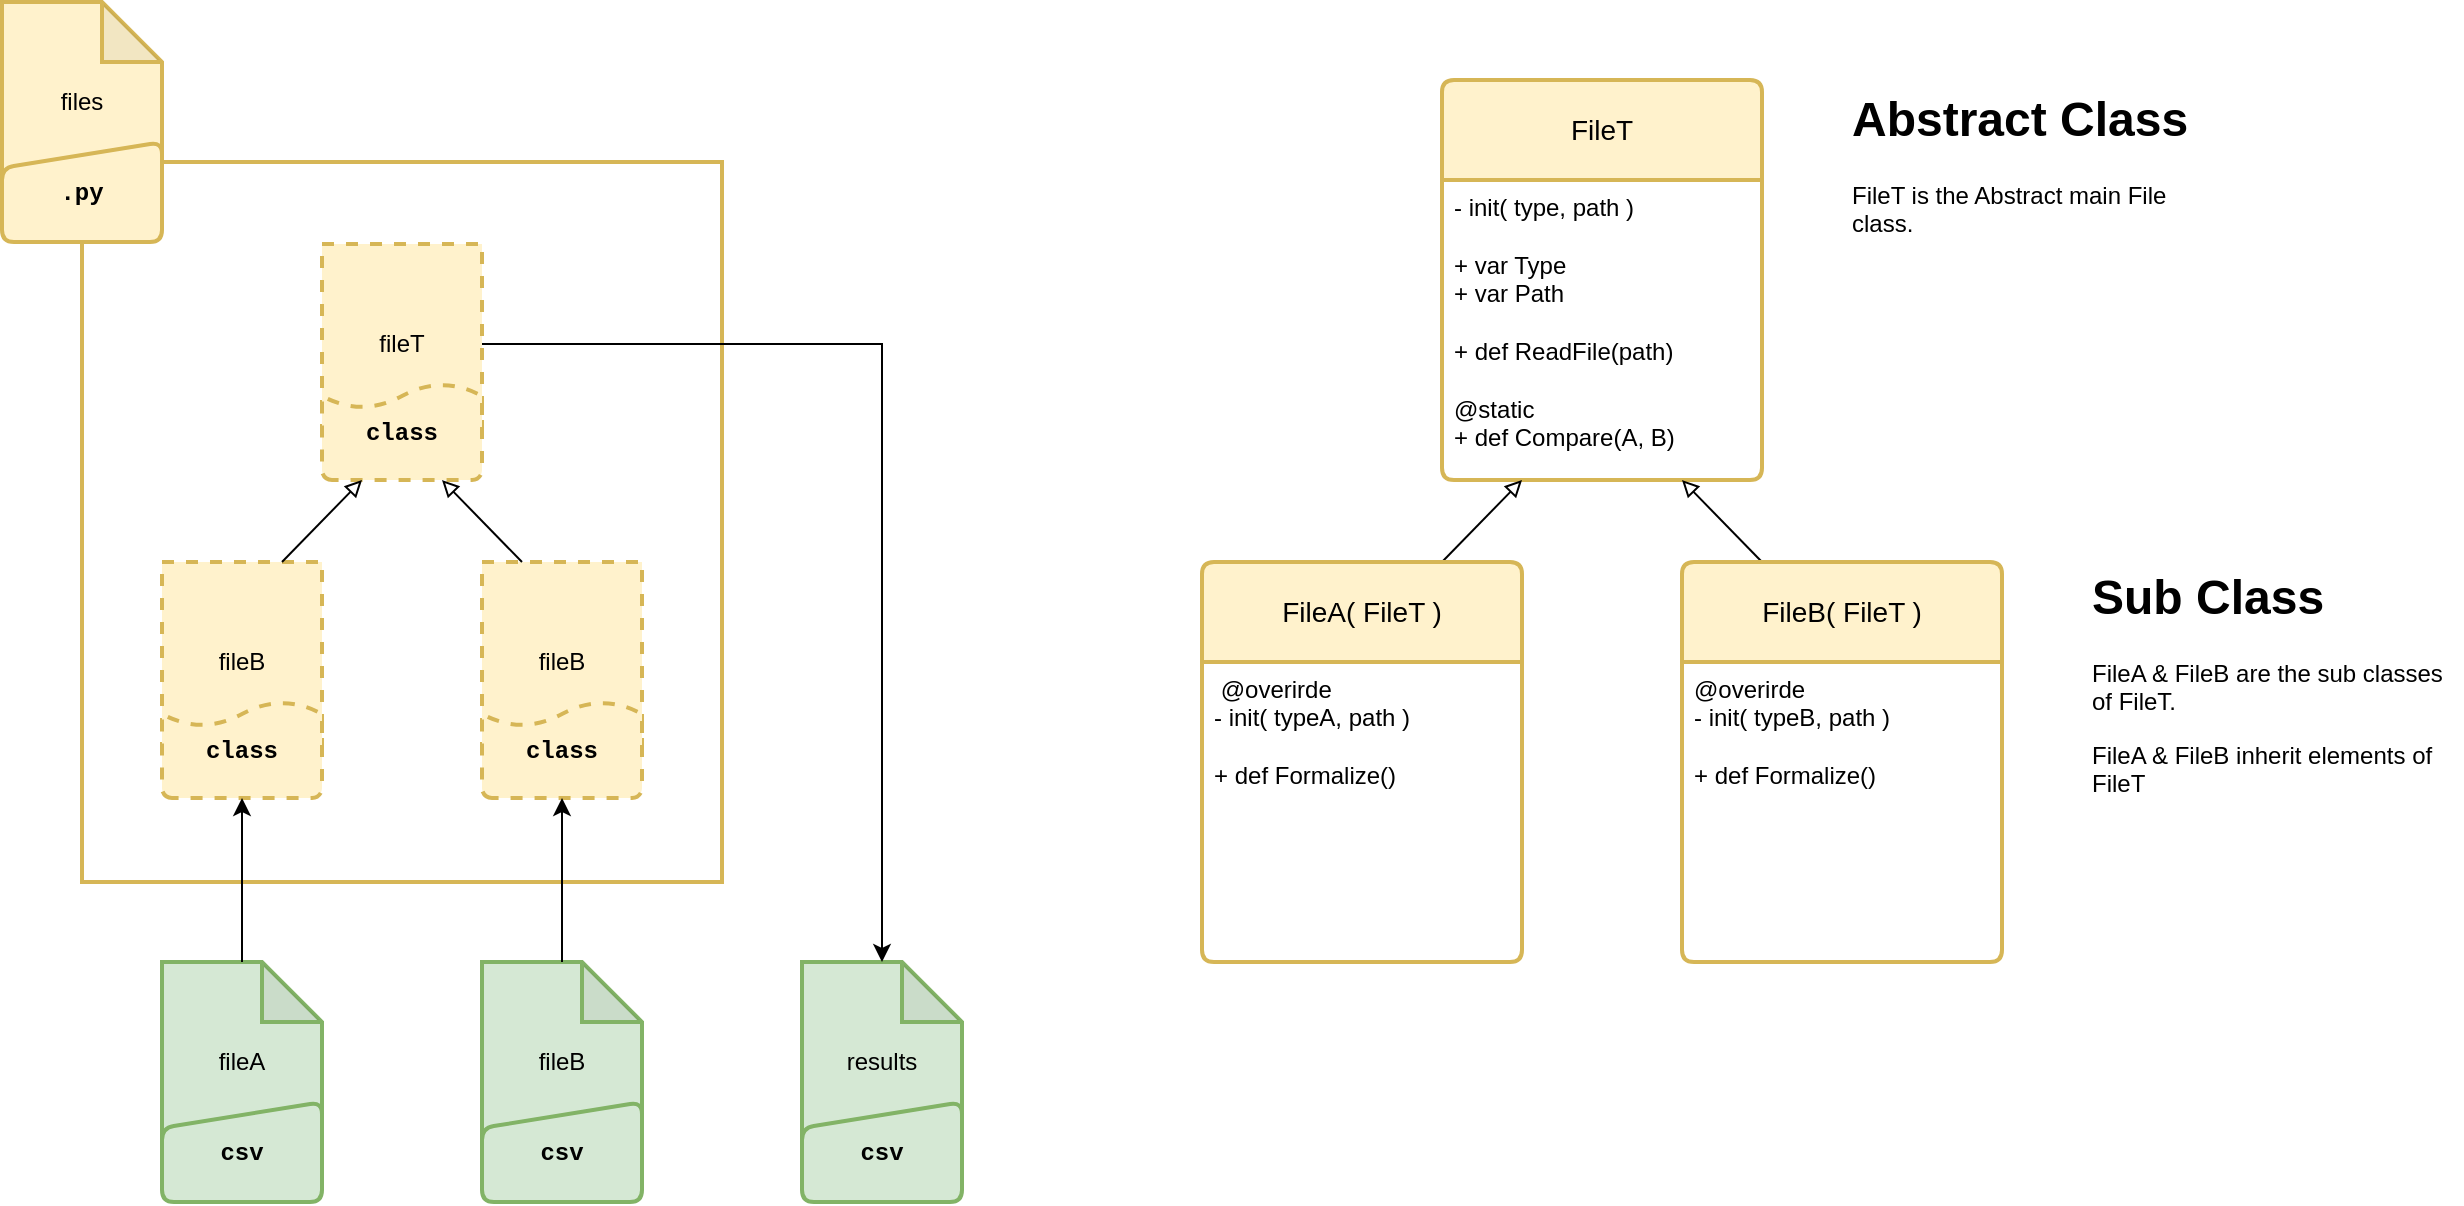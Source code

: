 <mxfile version="22.1.1" type="device">
  <diagram name="Page-1" id="Ryg1_IS8xAYSvMw1XhSv">
    <mxGraphModel dx="966" dy="978" grid="1" gridSize="10" guides="1" tooltips="1" connect="1" arrows="1" fold="1" page="1" pageScale="1" pageWidth="827" pageHeight="1169" math="0" shadow="0">
      <root>
        <mxCell id="0" />
        <mxCell id="1" parent="0" />
        <mxCell id="5x4T8rexubpZx18Tq6US-67" value="" style="rounded=0;whiteSpace=wrap;html=1;fillColor=none;strokeWidth=2;strokeColor=#d6b656;" vertex="1" parent="1">
          <mxGeometry x="960" y="480" width="320" height="360" as="geometry" />
        </mxCell>
        <mxCell id="5x4T8rexubpZx18Tq6US-16" value="fileB" style="rounded=0;whiteSpace=wrap;html=1;strokeWidth=2;fillColor=#fff2cc;strokeColor=#d6b656;dashed=1;" vertex="1" parent="1">
          <mxGeometry x="1000" y="680" width="80" height="100" as="geometry" />
        </mxCell>
        <mxCell id="5x4T8rexubpZx18Tq6US-17" value="" style="group;strokeWidth=2;" vertex="1" connectable="0" parent="1">
          <mxGeometry x="920" y="400" width="80" height="120" as="geometry" />
        </mxCell>
        <mxCell id="5x4T8rexubpZx18Tq6US-18" value="files" style="shape=note;whiteSpace=wrap;html=1;backgroundOutline=1;darkOpacity=0.05;strokeWidth=2;fillColor=#fff2cc;strokeColor=#d6b656;" vertex="1" parent="5x4T8rexubpZx18Tq6US-17">
          <mxGeometry width="80" height="100" as="geometry" />
        </mxCell>
        <mxCell id="5x4T8rexubpZx18Tq6US-19" value="&lt;font face=&quot;Courier New&quot;&gt;&lt;b&gt;.py&lt;/b&gt;&lt;/font&gt;" style="html=1;strokeWidth=2;shape=manualInput;whiteSpace=wrap;rounded=1;size=13;arcSize=12;fillColor=#fff2cc;strokeColor=#d6b656;" vertex="1" parent="5x4T8rexubpZx18Tq6US-17">
          <mxGeometry y="70" width="80" height="50" as="geometry" />
        </mxCell>
        <mxCell id="5x4T8rexubpZx18Tq6US-40" value="" style="group;strokeWidth=2;" vertex="1" connectable="0" parent="1">
          <mxGeometry x="1000" y="880" width="80" height="120" as="geometry" />
        </mxCell>
        <mxCell id="5x4T8rexubpZx18Tq6US-41" value="fileA" style="shape=note;whiteSpace=wrap;html=1;backgroundOutline=1;darkOpacity=0.05;strokeWidth=2;fillColor=#d5e8d4;strokeColor=#82b366;" vertex="1" parent="5x4T8rexubpZx18Tq6US-40">
          <mxGeometry width="80" height="100" as="geometry" />
        </mxCell>
        <mxCell id="5x4T8rexubpZx18Tq6US-42" value="&lt;font face=&quot;Courier New&quot;&gt;&lt;b&gt;csv&lt;/b&gt;&lt;/font&gt;" style="html=1;strokeWidth=2;shape=manualInput;whiteSpace=wrap;rounded=1;size=13;arcSize=12;fillColor=#d5e8d4;strokeColor=#82b366;" vertex="1" parent="5x4T8rexubpZx18Tq6US-40">
          <mxGeometry y="70" width="80" height="50" as="geometry" />
        </mxCell>
        <mxCell id="5x4T8rexubpZx18Tq6US-43" value="" style="group;strokeWidth=2;" vertex="1" connectable="0" parent="1">
          <mxGeometry x="1160" y="880" width="80" height="120" as="geometry" />
        </mxCell>
        <mxCell id="5x4T8rexubpZx18Tq6US-44" value="fileB" style="shape=note;whiteSpace=wrap;html=1;backgroundOutline=1;darkOpacity=0.05;strokeWidth=2;fillColor=#d5e8d4;strokeColor=#82b366;" vertex="1" parent="5x4T8rexubpZx18Tq6US-43">
          <mxGeometry width="80" height="100" as="geometry" />
        </mxCell>
        <mxCell id="5x4T8rexubpZx18Tq6US-45" value="&lt;font face=&quot;Courier New&quot;&gt;&lt;b&gt;csv&lt;/b&gt;&lt;/font&gt;" style="html=1;strokeWidth=2;shape=manualInput;whiteSpace=wrap;rounded=1;size=13;arcSize=12;fillColor=#d5e8d4;strokeColor=#82b366;" vertex="1" parent="5x4T8rexubpZx18Tq6US-43">
          <mxGeometry y="70" width="80" height="50" as="geometry" />
        </mxCell>
        <mxCell id="5x4T8rexubpZx18Tq6US-50" value="" style="group;strokeWidth=2;" vertex="1" connectable="0" parent="1">
          <mxGeometry x="1320" y="880" width="80" height="120" as="geometry" />
        </mxCell>
        <mxCell id="5x4T8rexubpZx18Tq6US-51" value="results" style="shape=note;whiteSpace=wrap;html=1;backgroundOutline=1;darkOpacity=0.05;strokeWidth=2;fillColor=#d5e8d4;strokeColor=#82b366;" vertex="1" parent="5x4T8rexubpZx18Tq6US-50">
          <mxGeometry width="80" height="100" as="geometry" />
        </mxCell>
        <mxCell id="5x4T8rexubpZx18Tq6US-52" value="&lt;font face=&quot;Courier New&quot;&gt;&lt;b&gt;csv&lt;/b&gt;&lt;/font&gt;" style="html=1;strokeWidth=2;shape=manualInput;whiteSpace=wrap;rounded=1;size=13;arcSize=12;fillColor=#d5e8d4;strokeColor=#82b366;" vertex="1" parent="5x4T8rexubpZx18Tq6US-50">
          <mxGeometry y="70" width="80" height="50" as="geometry" />
        </mxCell>
        <mxCell id="5x4T8rexubpZx18Tq6US-54" value="" style="group" vertex="1" connectable="0" parent="1">
          <mxGeometry x="1160" y="680" width="80" height="118" as="geometry" />
        </mxCell>
        <mxCell id="5x4T8rexubpZx18Tq6US-55" value="fileB" style="rounded=0;whiteSpace=wrap;html=1;strokeWidth=2;fillColor=#fff2cc;strokeColor=#d6b656;dashed=1;" vertex="1" parent="5x4T8rexubpZx18Tq6US-54">
          <mxGeometry width="80" height="100" as="geometry" />
        </mxCell>
        <mxCell id="5x4T8rexubpZx18Tq6US-56" value="" style="strokeWidth=2;html=1;shape=mxgraph.flowchart.document2;whiteSpace=wrap;size=0.25;strokeColor=#d6b656;align=center;verticalAlign=middle;fontFamily=Helvetica;fontSize=12;fontColor=default;fillColor=#fff2cc;rotation=-180;dashed=1;" vertex="1" parent="5x4T8rexubpZx18Tq6US-54">
          <mxGeometry y="70" width="80" height="48" as="geometry" />
        </mxCell>
        <mxCell id="5x4T8rexubpZx18Tq6US-57" value="&lt;font face=&quot;Courier New&quot;&gt;&lt;b&gt;class&lt;/b&gt;&lt;/font&gt;" style="text;html=1;strokeColor=none;fillColor=none;align=center;verticalAlign=middle;whiteSpace=wrap;rounded=0;fontSize=12;fontFamily=Helvetica;fontColor=default;" vertex="1" parent="5x4T8rexubpZx18Tq6US-54">
          <mxGeometry x="10" y="79" width="60" height="30" as="geometry" />
        </mxCell>
        <mxCell id="5x4T8rexubpZx18Tq6US-58" value="" style="strokeWidth=2;html=1;shape=mxgraph.flowchart.document2;whiteSpace=wrap;size=0.25;strokeColor=#d6b656;align=center;verticalAlign=middle;fontFamily=Helvetica;fontSize=12;fontColor=default;fillColor=#fff2cc;rotation=-180;dashed=1;" vertex="1" parent="1">
          <mxGeometry x="1000" y="750" width="80" height="48" as="geometry" />
        </mxCell>
        <mxCell id="5x4T8rexubpZx18Tq6US-59" value="&lt;font face=&quot;Courier New&quot;&gt;&lt;b&gt;class&lt;/b&gt;&lt;/font&gt;" style="text;html=1;strokeColor=none;fillColor=none;align=center;verticalAlign=middle;whiteSpace=wrap;rounded=0;fontSize=12;fontFamily=Helvetica;fontColor=default;" vertex="1" parent="1">
          <mxGeometry x="1010" y="759" width="60" height="30" as="geometry" />
        </mxCell>
        <mxCell id="5x4T8rexubpZx18Tq6US-64" value="fileT" style="rounded=0;whiteSpace=wrap;html=1;strokeWidth=2;fillColor=#fff2cc;strokeColor=#d6b656;dashed=1;" vertex="1" parent="1">
          <mxGeometry x="1080" y="521" width="80" height="100" as="geometry" />
        </mxCell>
        <mxCell id="5x4T8rexubpZx18Tq6US-65" value="" style="strokeWidth=2;html=1;shape=mxgraph.flowchart.document2;whiteSpace=wrap;size=0.25;strokeColor=#d6b656;align=center;verticalAlign=middle;fontFamily=Helvetica;fontSize=12;fontColor=default;fillColor=#fff2cc;rotation=-180;dashed=1;" vertex="1" parent="1">
          <mxGeometry x="1080" y="591" width="80" height="48" as="geometry" />
        </mxCell>
        <mxCell id="5x4T8rexubpZx18Tq6US-66" value="&lt;font face=&quot;Courier New&quot;&gt;&lt;b&gt;class&lt;/b&gt;&lt;/font&gt;" style="text;html=1;strokeColor=none;fillColor=none;align=center;verticalAlign=middle;whiteSpace=wrap;rounded=0;fontSize=12;fontFamily=Helvetica;fontColor=default;" vertex="1" parent="1">
          <mxGeometry x="1090" y="600" width="60" height="30" as="geometry" />
        </mxCell>
        <mxCell id="5x4T8rexubpZx18Tq6US-78" value="FileT" style="swimlane;childLayout=stackLayout;horizontal=1;startSize=50;horizontalStack=0;rounded=1;fontSize=14;fontStyle=0;strokeWidth=2;resizeParent=0;resizeLast=1;shadow=0;dashed=0;align=center;arcSize=4;whiteSpace=wrap;html=1;fillColor=#fff2cc;strokeColor=#d6b656;" vertex="1" parent="1">
          <mxGeometry x="1640" y="439" width="160" height="200" as="geometry" />
        </mxCell>
        <mxCell id="5x4T8rexubpZx18Tq6US-79" value="&lt;div&gt;- init( type, path )&lt;br&gt;&lt;/div&gt;&lt;div&gt;&lt;br&gt;&lt;/div&gt;&lt;div&gt;+ var Type&lt;/div&gt;&lt;div&gt;+ var Path&lt;/div&gt;&lt;div&gt;&lt;br&gt;&lt;/div&gt;&lt;div&gt;+ def ReadFile(path)&lt;/div&gt;&lt;div&gt;&lt;br&gt;&lt;/div&gt;&lt;div&gt;@static&lt;/div&gt;&lt;div&gt;+ def Compare(A, B)&lt;/div&gt;" style="align=left;strokeColor=none;fillColor=none;spacingLeft=4;fontSize=12;verticalAlign=top;resizable=0;rotatable=0;part=1;html=1;" vertex="1" parent="5x4T8rexubpZx18Tq6US-78">
          <mxGeometry y="50" width="160" height="150" as="geometry" />
        </mxCell>
        <mxCell id="5x4T8rexubpZx18Tq6US-95" style="rounded=0;orthogonalLoop=1;jettySize=auto;html=1;exitX=0.75;exitY=0;exitDx=0;exitDy=0;entryX=0.25;entryY=1;entryDx=0;entryDy=0;endArrow=block;endFill=0;" edge="1" parent="1" source="5x4T8rexubpZx18Tq6US-80" target="5x4T8rexubpZx18Tq6US-79">
          <mxGeometry relative="1" as="geometry" />
        </mxCell>
        <mxCell id="5x4T8rexubpZx18Tq6US-80" value="FileA( FileT )" style="swimlane;childLayout=stackLayout;horizontal=1;startSize=50;horizontalStack=0;rounded=1;fontSize=14;fontStyle=0;strokeWidth=2;resizeParent=0;resizeLast=1;shadow=0;dashed=0;align=center;arcSize=4;whiteSpace=wrap;html=1;fillColor=#fff2cc;strokeColor=#d6b656;" vertex="1" parent="1">
          <mxGeometry x="1520" y="680" width="160" height="200" as="geometry" />
        </mxCell>
        <mxCell id="5x4T8rexubpZx18Tq6US-81" value="&lt;div&gt;&amp;nbsp;@overirde&lt;br&gt;&lt;/div&gt;&lt;div&gt;- init( typeA, path )&lt;br&gt;&lt;/div&gt;&lt;div&gt;&lt;br&gt;&lt;/div&gt;&lt;div&gt;+ def Formalize()&lt;/div&gt;" style="align=left;strokeColor=none;fillColor=none;spacingLeft=4;fontSize=12;verticalAlign=top;resizable=0;rotatable=0;part=1;html=1;" vertex="1" parent="5x4T8rexubpZx18Tq6US-80">
          <mxGeometry y="50" width="160" height="150" as="geometry" />
        </mxCell>
        <mxCell id="5x4T8rexubpZx18Tq6US-96" style="rounded=0;orthogonalLoop=1;jettySize=auto;html=1;exitX=0.25;exitY=0;exitDx=0;exitDy=0;entryX=0.75;entryY=1;entryDx=0;entryDy=0;endArrow=block;endFill=0;" edge="1" parent="1" source="5x4T8rexubpZx18Tq6US-82" target="5x4T8rexubpZx18Tq6US-79">
          <mxGeometry relative="1" as="geometry" />
        </mxCell>
        <mxCell id="5x4T8rexubpZx18Tq6US-82" value="FileB( FileT )" style="swimlane;childLayout=stackLayout;horizontal=1;startSize=50;horizontalStack=0;rounded=1;fontSize=14;fontStyle=0;strokeWidth=2;resizeParent=0;resizeLast=1;shadow=0;dashed=0;align=center;arcSize=4;whiteSpace=wrap;html=1;fillColor=#fff2cc;strokeColor=#d6b656;" vertex="1" parent="1">
          <mxGeometry x="1760" y="680" width="160" height="200" as="geometry" />
        </mxCell>
        <mxCell id="5x4T8rexubpZx18Tq6US-83" value="@overirde&lt;br&gt;- init( typeB, path )&lt;br&gt;&lt;div&gt;&lt;br&gt;&lt;/div&gt;&lt;div&gt;+ def Formalize()&lt;/div&gt;" style="align=left;strokeColor=none;fillColor=none;spacingLeft=4;fontSize=12;verticalAlign=top;resizable=0;rotatable=0;part=1;html=1;" vertex="1" parent="5x4T8rexubpZx18Tq6US-82">
          <mxGeometry y="50" width="160" height="150" as="geometry" />
        </mxCell>
        <mxCell id="5x4T8rexubpZx18Tq6US-89" style="edgeStyle=orthogonalEdgeStyle;rounded=0;orthogonalLoop=1;jettySize=auto;html=1;entryX=0.5;entryY=0;entryDx=0;entryDy=0;entryPerimeter=0;startArrow=classic;startFill=1;endArrow=none;endFill=0;" edge="1" parent="1" source="5x4T8rexubpZx18Tq6US-58" target="5x4T8rexubpZx18Tq6US-41">
          <mxGeometry relative="1" as="geometry" />
        </mxCell>
        <mxCell id="5x4T8rexubpZx18Tq6US-91" style="edgeStyle=orthogonalEdgeStyle;rounded=0;orthogonalLoop=1;jettySize=auto;html=1;exitX=0.5;exitY=0;exitDx=0;exitDy=0;exitPerimeter=0;entryX=0.5;entryY=0;entryDx=0;entryDy=0;entryPerimeter=0;startArrow=classic;startFill=1;endArrow=none;endFill=0;" edge="1" parent="1" source="5x4T8rexubpZx18Tq6US-56" target="5x4T8rexubpZx18Tq6US-44">
          <mxGeometry relative="1" as="geometry" />
        </mxCell>
        <mxCell id="5x4T8rexubpZx18Tq6US-92" style="edgeStyle=orthogonalEdgeStyle;rounded=0;orthogonalLoop=1;jettySize=auto;html=1;entryX=0.5;entryY=0;entryDx=0;entryDy=0;entryPerimeter=0;" edge="1" parent="1" source="5x4T8rexubpZx18Tq6US-64" target="5x4T8rexubpZx18Tq6US-51">
          <mxGeometry relative="1" as="geometry" />
        </mxCell>
        <mxCell id="5x4T8rexubpZx18Tq6US-93" style="rounded=0;orthogonalLoop=1;jettySize=auto;html=1;exitX=0.75;exitY=0;exitDx=0;exitDy=0;entryX=0.75;entryY=0;entryDx=0;entryDy=0;entryPerimeter=0;endArrow=block;endFill=0;" edge="1" parent="1" source="5x4T8rexubpZx18Tq6US-16" target="5x4T8rexubpZx18Tq6US-65">
          <mxGeometry relative="1" as="geometry" />
        </mxCell>
        <mxCell id="5x4T8rexubpZx18Tq6US-94" style="rounded=0;orthogonalLoop=1;jettySize=auto;html=1;exitX=0.25;exitY=0;exitDx=0;exitDy=0;entryX=0.25;entryY=0;entryDx=0;entryDy=0;entryPerimeter=0;endArrow=block;endFill=0;" edge="1" parent="1" source="5x4T8rexubpZx18Tq6US-55" target="5x4T8rexubpZx18Tq6US-65">
          <mxGeometry relative="1" as="geometry" />
        </mxCell>
        <mxCell id="5x4T8rexubpZx18Tq6US-97" value="&lt;h1&gt;Abstract Class&lt;br&gt;&lt;/h1&gt;&lt;p&gt;FileT is the Abstract main File class.&lt;br&gt;&lt;/p&gt;" style="text;html=1;strokeColor=none;fillColor=none;spacing=5;spacingTop=-20;whiteSpace=wrap;overflow=hidden;rounded=0;" vertex="1" parent="1">
          <mxGeometry x="1840" y="439" width="190" height="120" as="geometry" />
        </mxCell>
        <mxCell id="5x4T8rexubpZx18Tq6US-98" value="&lt;h1&gt;Sub Class&lt;br&gt;&lt;/h1&gt;&lt;p&gt;FileA &amp;amp; FileB are the sub classes of FileT.&lt;/p&gt;&lt;p&gt;FileA &amp;amp; FileB inherit elements of FileT&lt;br&gt;&lt;/p&gt;" style="text;html=1;strokeColor=none;fillColor=none;spacing=5;spacingTop=-20;whiteSpace=wrap;overflow=hidden;rounded=0;" vertex="1" parent="1">
          <mxGeometry x="1960" y="678" width="190" height="120" as="geometry" />
        </mxCell>
      </root>
    </mxGraphModel>
  </diagram>
</mxfile>
